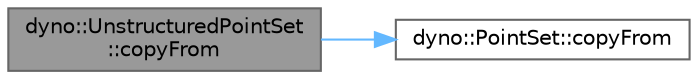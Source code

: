 digraph "dyno::UnstructuredPointSet::copyFrom"
{
 // LATEX_PDF_SIZE
  bgcolor="transparent";
  edge [fontname=Helvetica,fontsize=10,labelfontname=Helvetica,labelfontsize=10];
  node [fontname=Helvetica,fontsize=10,shape=box,height=0.2,width=0.4];
  rankdir="LR";
  Node1 [id="Node000001",label="dyno::UnstructuredPointSet\l::copyFrom",height=0.2,width=0.4,color="gray40", fillcolor="grey60", style="filled", fontcolor="black",tooltip=" "];
  Node1 -> Node2 [id="edge1_Node000001_Node000002",color="steelblue1",style="solid",tooltip=" "];
  Node2 [id="Node000002",label="dyno::PointSet::copyFrom",height=0.2,width=0.4,color="grey40", fillcolor="white", style="filled",URL="$classdyno_1_1_point_set.html#af2424b9736cf829da818caf532610619",tooltip=" "];
}
